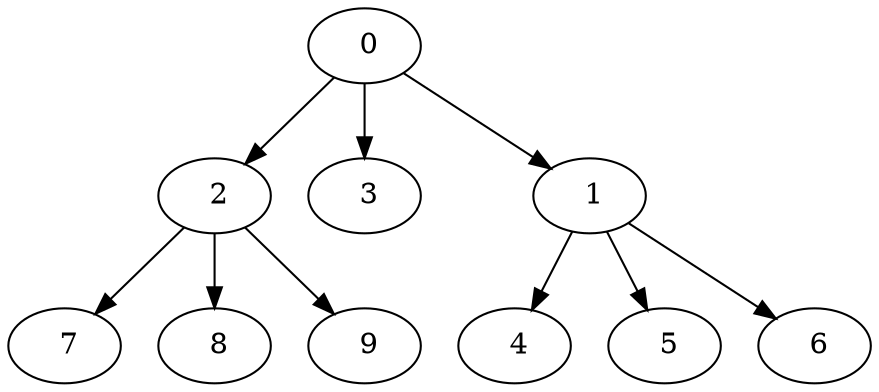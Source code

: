 digraph mytree {
" 0" -> " 2";
" 0" -> " 3";
" 0" -> " 1";
" 2" -> " 7";
" 2" -> " 8";
" 2" -> " 9";
" 3";
" 1" -> " 4";
" 1" -> " 5";
" 1" -> " 6";
" 4";
" 5";
" 6";
" 7";
" 8";
" 9";
}
